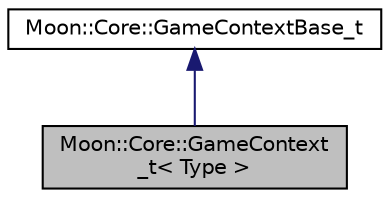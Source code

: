 digraph "Moon::Core::GameContext_t&lt; Type &gt;"
{
 // LATEX_PDF_SIZE
  edge [fontname="Helvetica",fontsize="10",labelfontname="Helvetica",labelfontsize="10"];
  node [fontname="Helvetica",fontsize="10",shape=record];
  Node1 [label="Moon::Core::GameContext\l_t\< Type \>",height=0.2,width=0.4,color="black", fillcolor="grey75", style="filled", fontcolor="black",tooltip="Clase GameContext !!! Es laencargada de alamacenar Los datos de las ENtity y los Components."];
  Node2 -> Node1 [dir="back",color="midnightblue",fontsize="10",style="solid"];
  Node2 [label="Moon::Core::GameContextBase_t",height=0.2,width=0.4,color="black", fillcolor="white", style="filled",URL="$struct_moon_1_1_core_1_1_game_context_base__t.html",tooltip="Clase GameContext !!! Es laencargada de alamacenar Los datos de una App."];
}
